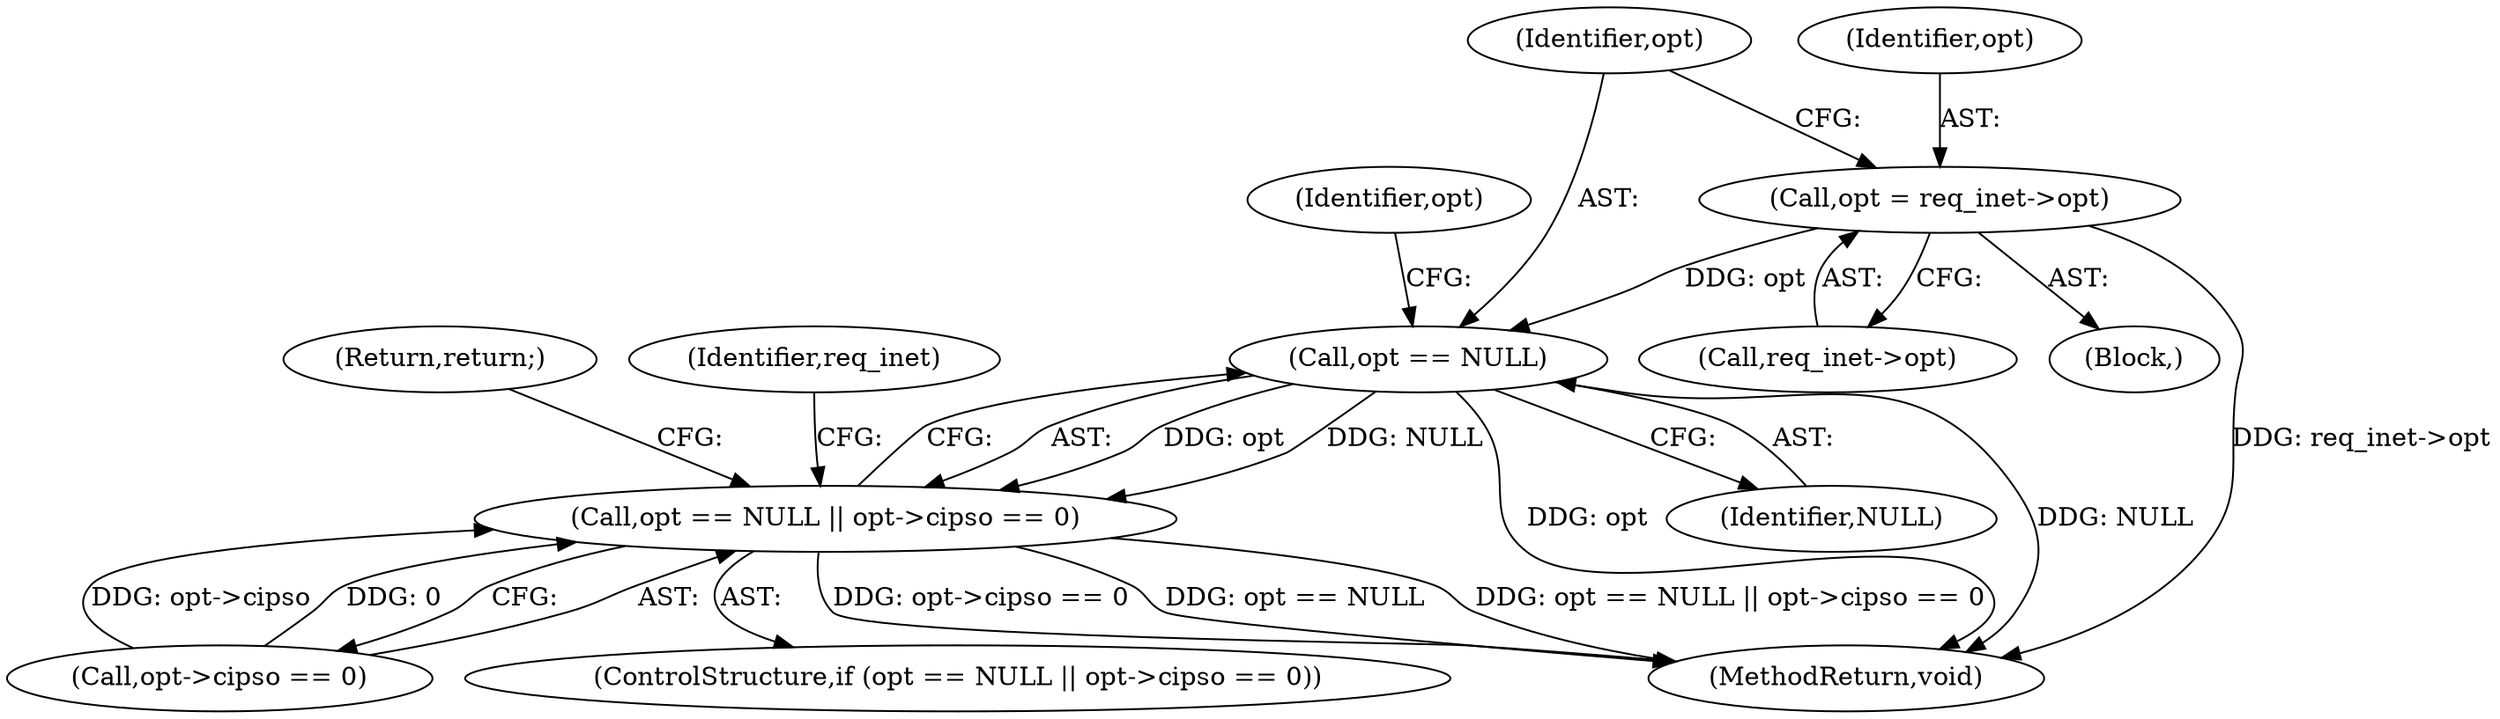 digraph "1_linux_f6d8bd051c391c1c0458a30b2a7abcd939329259_6@pointer" {
"1000109" [label="(Call,opt = req_inet->opt)"];
"1000116" [label="(Call,opt == NULL)"];
"1000115" [label="(Call,opt == NULL || opt->cipso == 0)"];
"1000124" [label="(Return,return;)"];
"1000110" [label="(Identifier,opt)"];
"1000118" [label="(Identifier,NULL)"];
"1000130" [label="(MethodReturn,void)"];
"1000111" [label="(Call,req_inet->opt)"];
"1000117" [label="(Identifier,opt)"];
"1000116" [label="(Call,opt == NULL)"];
"1000109" [label="(Call,opt = req_inet->opt)"];
"1000119" [label="(Call,opt->cipso == 0)"];
"1000121" [label="(Identifier,opt)"];
"1000102" [label="(Block,)"];
"1000128" [label="(Identifier,req_inet)"];
"1000115" [label="(Call,opt == NULL || opt->cipso == 0)"];
"1000114" [label="(ControlStructure,if (opt == NULL || opt->cipso == 0))"];
"1000109" -> "1000102"  [label="AST: "];
"1000109" -> "1000111"  [label="CFG: "];
"1000110" -> "1000109"  [label="AST: "];
"1000111" -> "1000109"  [label="AST: "];
"1000117" -> "1000109"  [label="CFG: "];
"1000109" -> "1000130"  [label="DDG: req_inet->opt"];
"1000109" -> "1000116"  [label="DDG: opt"];
"1000116" -> "1000115"  [label="AST: "];
"1000116" -> "1000118"  [label="CFG: "];
"1000117" -> "1000116"  [label="AST: "];
"1000118" -> "1000116"  [label="AST: "];
"1000121" -> "1000116"  [label="CFG: "];
"1000115" -> "1000116"  [label="CFG: "];
"1000116" -> "1000130"  [label="DDG: opt"];
"1000116" -> "1000130"  [label="DDG: NULL"];
"1000116" -> "1000115"  [label="DDG: opt"];
"1000116" -> "1000115"  [label="DDG: NULL"];
"1000115" -> "1000114"  [label="AST: "];
"1000115" -> "1000119"  [label="CFG: "];
"1000119" -> "1000115"  [label="AST: "];
"1000124" -> "1000115"  [label="CFG: "];
"1000128" -> "1000115"  [label="CFG: "];
"1000115" -> "1000130"  [label="DDG: opt == NULL || opt->cipso == 0"];
"1000115" -> "1000130"  [label="DDG: opt->cipso == 0"];
"1000115" -> "1000130"  [label="DDG: opt == NULL"];
"1000119" -> "1000115"  [label="DDG: opt->cipso"];
"1000119" -> "1000115"  [label="DDG: 0"];
}
